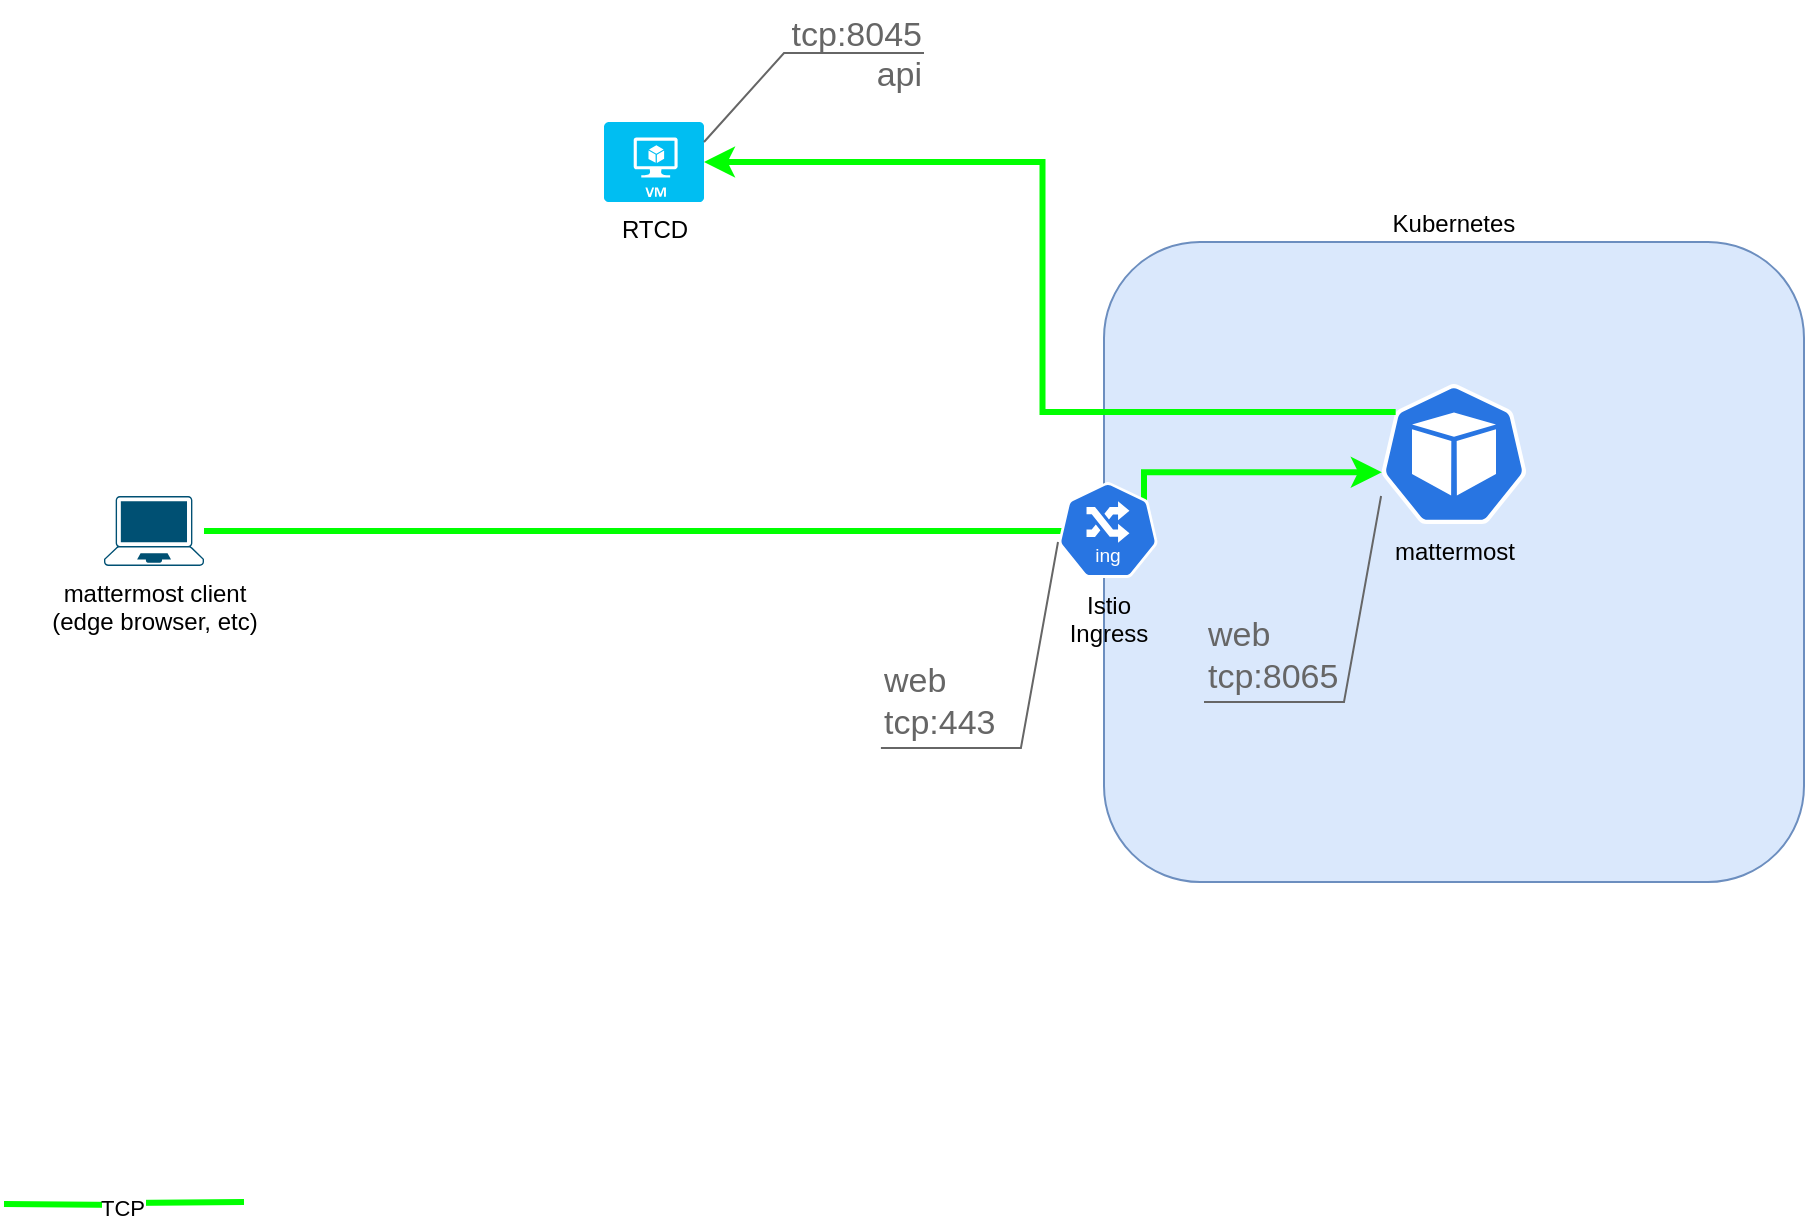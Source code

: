 <mxfile version="26.2.14" pages="2">
  <diagram name="rtcd vm" id="O5fWP2f4NKzEqBK_rM2J">
    <mxGraphModel dx="1434" dy="746" grid="1" gridSize="10" guides="1" tooltips="1" connect="1" arrows="1" fold="1" page="1" pageScale="1" pageWidth="1100" pageHeight="850" math="0" shadow="0">
      <root>
        <mxCell id="0" />
        <mxCell id="1" parent="0" />
        <mxCell id="5oRU0e_QoRcV5nBqJaB--1" value="Kubernetes" style="rounded=1;whiteSpace=wrap;html=1;fillColor=#dae8fc;strokeColor=#6c8ebf;labelPosition=center;verticalLabelPosition=top;align=center;verticalAlign=bottom;" vertex="1" parent="1">
          <mxGeometry x="590" y="200" width="350" height="320" as="geometry" />
        </mxCell>
        <mxCell id="5oRU0e_QoRcV5nBqJaB--2" value="mattermost" style="aspect=fixed;sketch=0;html=1;dashed=0;whitespace=wrap;verticalLabelPosition=bottom;verticalAlign=top;fillColor=#2875E2;strokeColor=#ffffff;points=[[0.005,0.63,0],[0.1,0.2,0],[0.9,0.2,0],[0.5,0,0],[0.995,0.63,0],[0.72,0.99,0],[0.5,1,0],[0.28,0.99,0]];shape=mxgraph.kubernetes.icon2;prIcon=pod" vertex="1" parent="1">
          <mxGeometry x="728.54" y="271" width="72.92" height="70" as="geometry" />
        </mxCell>
        <mxCell id="5oRU0e_QoRcV5nBqJaB--3" value="RTCD" style="verticalLabelPosition=bottom;html=1;verticalAlign=top;align=center;strokeColor=none;fillColor=#00BEF2;shape=mxgraph.azure.virtual_machine;" vertex="1" parent="1">
          <mxGeometry x="340" y="140" width="50" height="40" as="geometry" />
        </mxCell>
        <mxCell id="5oRU0e_QoRcV5nBqJaB--4" value="mattermost client&lt;div&gt;(edge browser, etc)&lt;/div&gt;" style="points=[[0.13,0.02,0],[0.5,0,0],[0.87,0.02,0],[0.885,0.4,0],[0.985,0.985,0],[0.5,1,0],[0.015,0.985,0],[0.115,0.4,0]];verticalLabelPosition=bottom;sketch=0;html=1;verticalAlign=top;aspect=fixed;align=center;pointerEvents=1;shape=mxgraph.cisco19.laptop;fillColor=#005073;strokeColor=none;" vertex="1" parent="1">
          <mxGeometry x="90" y="327" width="50" height="35" as="geometry" />
        </mxCell>
        <mxCell id="5oRU0e_QoRcV5nBqJaB--5" style="edgeStyle=orthogonalEdgeStyle;rounded=0;orthogonalLoop=1;jettySize=auto;html=1;entryX=0.005;entryY=0.63;entryDx=0;entryDy=0;entryPerimeter=0;strokeWidth=3;strokeColor=#00FF00;" edge="1" parent="1" source="5oRU0e_QoRcV5nBqJaB--4" target="5oRU0e_QoRcV5nBqJaB--2">
          <mxGeometry relative="1" as="geometry">
            <Array as="points">
              <mxPoint x="610" y="345" />
              <mxPoint x="610" y="315" />
            </Array>
          </mxGeometry>
        </mxCell>
        <mxCell id="5oRU0e_QoRcV5nBqJaB--6" style="edgeStyle=orthogonalEdgeStyle;rounded=0;orthogonalLoop=1;jettySize=auto;html=1;strokeWidth=3;strokeColor=#00FF00;endArrow=none;startFill=0;" edge="1" parent="1">
          <mxGeometry relative="1" as="geometry">
            <mxPoint x="40" y="681" as="sourcePoint" />
            <mxPoint x="160" y="680" as="targetPoint" />
          </mxGeometry>
        </mxCell>
        <mxCell id="5oRU0e_QoRcV5nBqJaB--7" value="TCP" style="edgeLabel;html=1;align=center;verticalAlign=middle;resizable=0;points=[];" vertex="1" connectable="0" parent="5oRU0e_QoRcV5nBqJaB--6">
          <mxGeometry x="-0.025" y="-1" relative="1" as="geometry">
            <mxPoint as="offset" />
          </mxGeometry>
        </mxCell>
        <mxCell id="5oRU0e_QoRcV5nBqJaB--8" style="edgeStyle=orthogonalEdgeStyle;rounded=0;orthogonalLoop=1;jettySize=auto;html=1;exitX=0.1;exitY=0.2;exitDx=0;exitDy=0;exitPerimeter=0;entryX=1;entryY=0.5;entryDx=0;entryDy=0;entryPerimeter=0;strokeWidth=3;strokeColor=#00FF00;" edge="1" parent="1" source="5oRU0e_QoRcV5nBqJaB--2" target="5oRU0e_QoRcV5nBqJaB--3">
          <mxGeometry relative="1" as="geometry" />
        </mxCell>
        <mxCell id="5oRU0e_QoRcV5nBqJaB--9" value="Istio&lt;div&gt;Ingress&lt;/div&gt;" style="aspect=fixed;sketch=0;html=1;dashed=0;whitespace=wrap;verticalLabelPosition=bottom;verticalAlign=top;fillColor=#2875E2;strokeColor=#ffffff;points=[[0.005,0.63,0],[0.1,0.2,0],[0.9,0.2,0],[0.5,0,0],[0.995,0.63,0],[0.72,0.99,0],[0.5,1,0],[0.28,0.99,0]];shape=mxgraph.kubernetes.icon2;kubernetesLabel=1;prIcon=ing" vertex="1" parent="1">
          <mxGeometry x="567" y="320" width="50" height="48" as="geometry" />
        </mxCell>
        <mxCell id="5oRU0e_QoRcV5nBqJaB--10" value="tcp:8045&lt;br&gt;&lt;div&gt;api&lt;/div&gt;" style="strokeWidth=1;shadow=0;dashed=0;align=center;html=1;shape=mxgraph.mockup.text.callout;linkText=;textSize=17;textColor=#666666;callDir=NE;callStyle=line;fontSize=17;fontColor=#666666;align=right;verticalAlign=top;strokeColor=#666666;" vertex="1" parent="1">
          <mxGeometry x="390" y="80" width="110" height="70" as="geometry" />
        </mxCell>
        <mxCell id="5oRU0e_QoRcV5nBqJaB--12" value="web&lt;div&gt;tcp:8065&lt;/div&gt;" style="strokeWidth=1;shadow=0;dashed=0;align=center;html=1;shape=mxgraph.mockup.text.callout;linkText=;textSize=17;textColor=#666666;callDir=SW;callStyle=line;fontSize=17;fontColor=#666666;align=left;verticalAlign=bottom;strokeColor=#666666;" vertex="1" parent="1">
          <mxGeometry x="640" y="327" width="88.54" height="103" as="geometry" />
        </mxCell>
        <mxCell id="5oRU0e_QoRcV5nBqJaB--13" value="web&lt;div&gt;tcp:443&lt;/div&gt;" style="strokeWidth=1;shadow=0;dashed=0;align=center;html=1;shape=mxgraph.mockup.text.callout;linkText=;textSize=17;textColor=#666666;callDir=SW;callStyle=line;fontSize=17;fontColor=#666666;align=left;verticalAlign=bottom;strokeColor=#666666;" vertex="1" parent="1">
          <mxGeometry x="478.46" y="350" width="88.54" height="103" as="geometry" />
        </mxCell>
      </root>
    </mxGraphModel>
  </diagram>
  <diagram id="3zsyKIyZ6-cN96LavBrV" name="nodeport">
    <mxGraphModel dx="1426" dy="743" grid="1" gridSize="10" guides="1" tooltips="1" connect="1" arrows="1" fold="1" page="1" pageScale="1" pageWidth="1100" pageHeight="850" math="0" shadow="0">
      <root>
        <mxCell id="0" />
        <mxCell id="1" parent="0" />
        <mxCell id="l_toODga9vDxubMpZagS-1" value="Kubernetes" style="rounded=1;whiteSpace=wrap;html=1;fillColor=#dae8fc;strokeColor=#6c8ebf;labelPosition=center;verticalLabelPosition=top;align=center;verticalAlign=bottom;" parent="1" vertex="1">
          <mxGeometry x="590" y="200" width="350" height="320" as="geometry" />
        </mxCell>
        <mxCell id="l_toODga9vDxubMpZagS-2" value="mattermost" style="aspect=fixed;sketch=0;html=1;dashed=0;whitespace=wrap;verticalLabelPosition=middle;verticalAlign=middle;fillColor=#2875E2;strokeColor=#ffffff;points=[[0.005,0.63,0],[0.1,0.2,0],[0.9,0.2,0],[0.5,0,0],[0.995,0.63,0],[0.72,0.99,0],[0.5,1,0],[0.28,0.99,0]];shape=mxgraph.kubernetes.icon2;prIcon=pod;labelPosition=right;align=left;opacity=70;" parent="1" vertex="1">
          <mxGeometry x="758.54" y="220" width="72.92" height="70" as="geometry" />
        </mxCell>
        <mxCell id="l_toODga9vDxubMpZagS-3" value="RTCD&lt;div&gt;replicas: 1&lt;br&gt;&lt;div&gt;&lt;b&gt;NodePort: 30123&lt;/b&gt;&lt;/div&gt;&lt;/div&gt;" style="verticalLabelPosition=bottom;html=1;verticalAlign=top;align=center;strokeColor=none;fillColor=#00BEF2;shape=mxgraph.azure.virtual_machine;opacity=50;" parent="1" vertex="1">
          <mxGeometry x="770" y="411" width="50" height="40" as="geometry" />
        </mxCell>
        <mxCell id="l_toODga9vDxubMpZagS-4" value="mattermost client&lt;div&gt;(edge browser, etc)&lt;/div&gt;" style="points=[[0.13,0.02,0],[0.5,0,0],[0.87,0.02,0],[0.885,0.4,0],[0.985,0.985,0],[0.5,1,0],[0.015,0.985,0],[0.115,0.4,0]];verticalLabelPosition=bottom;sketch=0;html=1;verticalAlign=top;aspect=fixed;align=center;pointerEvents=1;shape=mxgraph.cisco19.laptop;fillColor=#005073;strokeColor=none;" parent="1" vertex="1">
          <mxGeometry x="90" y="327" width="50" height="35" as="geometry" />
        </mxCell>
        <mxCell id="l_toODga9vDxubMpZagS-6" style="edgeStyle=orthogonalEdgeStyle;rounded=0;orthogonalLoop=1;jettySize=auto;html=1;strokeWidth=3;strokeColor=#009A00;endArrow=none;startFill=0;" parent="1" edge="1">
          <mxGeometry relative="1" as="geometry">
            <mxPoint x="112" y="519" as="sourcePoint" />
            <mxPoint x="232" y="518" as="targetPoint" />
          </mxGeometry>
        </mxCell>
        <mxCell id="l_toODga9vDxubMpZagS-7" value="TCP" style="edgeLabel;html=1;align=center;verticalAlign=middle;resizable=0;points=[];" parent="l_toODga9vDxubMpZagS-6" vertex="1" connectable="0">
          <mxGeometry x="-0.025" y="-1" relative="1" as="geometry">
            <mxPoint as="offset" />
          </mxGeometry>
        </mxCell>
        <mxCell id="l_toODga9vDxubMpZagS-8" style="edgeStyle=orthogonalEdgeStyle;rounded=0;orthogonalLoop=1;jettySize=auto;html=1;exitX=0.5;exitY=1;exitDx=0;exitDy=0;exitPerimeter=0;entryX=0.5;entryY=0;entryDx=0;entryDy=0;entryPerimeter=0;strokeWidth=3;strokeColor=#00FF00;startArrow=classic;startFill=1;" parent="1" source="l_toODga9vDxubMpZagS-2" target="l_toODga9vDxubMpZagS-3" edge="1">
          <mxGeometry relative="1" as="geometry" />
        </mxCell>
        <mxCell id="Kne1mPzZdq38PCkMq-cb-7" value="UDP Info&lt;div&gt;for Client&lt;/div&gt;" style="edgeLabel;html=1;align=center;verticalAlign=middle;resizable=0;points=[];fontColor=#0000FF;fontStyle=1" vertex="1" connectable="0" parent="l_toODga9vDxubMpZagS-8">
          <mxGeometry x="-0.174" relative="1" as="geometry">
            <mxPoint as="offset" />
          </mxGeometry>
        </mxCell>
        <mxCell id="l_toODga9vDxubMpZagS-9" value="Istio&lt;div&gt;Ingress&lt;/div&gt;" style="aspect=fixed;sketch=0;html=1;dashed=0;whitespace=wrap;verticalLabelPosition=bottom;verticalAlign=top;fillColor=#2875E2;strokeColor=#ffffff;points=[[0.005,0.63,0],[0.1,0.2,0],[0.9,0.2,0],[0.5,0,0],[0.995,0.63,0],[0.72,0.99,0],[0.5,1,0],[0.28,0.99,0]];shape=mxgraph.kubernetes.icon2;kubernetesLabel=1;prIcon=ing" parent="1" vertex="1">
          <mxGeometry x="567" y="321" width="50" height="48" as="geometry" />
        </mxCell>
        <mxCell id="l_toODga9vDxubMpZagS-17" style="edgeStyle=orthogonalEdgeStyle;rounded=0;orthogonalLoop=1;jettySize=auto;html=1;exitX=0.985;exitY=0.985;exitDx=0;exitDy=0;exitPerimeter=0;entryX=0;entryY=0.5;entryDx=0;entryDy=0;entryPerimeter=0;strokeWidth=3;strokeColor=#0000FF;" parent="1" source="l_toODga9vDxubMpZagS-4" target="l_toODga9vDxubMpZagS-3" edge="1">
          <mxGeometry relative="1" as="geometry">
            <Array as="points">
              <mxPoint x="510" y="362" />
              <mxPoint x="510" y="431" />
            </Array>
          </mxGeometry>
        </mxCell>
        <mxCell id="l_toODga9vDxubMpZagS-15" value="Azure LB&lt;div&gt;&lt;font style=&quot;color: rgb(255, 128, 0);&quot;&gt;&lt;b style=&quot;&quot;&gt;80 (TCP)&lt;/b&gt;&lt;/font&gt;&lt;/div&gt;&lt;div&gt;&lt;font style=&quot;color: rgb(255, 128, 0);&quot;&gt;&lt;b&gt;443 (TCP)&lt;/b&gt;&lt;/font&gt;&lt;/div&gt;&lt;div&gt;&lt;b&gt;&lt;font style=&quot;color: rgb(255, 128, 0);&quot;&gt;8443 (UDP)&lt;/font&gt;&lt;/b&gt;&lt;/div&gt;" style="outlineConnect=0;dashed=0;verticalLabelPosition=bottom;verticalAlign=top;align=center;html=1;shape=mxgraph.aws3.classic_load_balancer;fillColor=#F58536;gradientColor=none;" parent="1" vertex="1">
          <mxGeometry x="340" y="330" width="50" height="45" as="geometry" />
        </mxCell>
        <mxCell id="l_toODga9vDxubMpZagS-18" style="edgeStyle=orthogonalEdgeStyle;rounded=0;orthogonalLoop=1;jettySize=auto;html=1;strokeWidth=3;strokeColor=#0000FF;endArrow=none;startFill=0;" parent="1" edge="1">
          <mxGeometry relative="1" as="geometry">
            <mxPoint x="112" y="501" as="sourcePoint" />
            <mxPoint x="232" y="500" as="targetPoint" />
          </mxGeometry>
        </mxCell>
        <mxCell id="l_toODga9vDxubMpZagS-19" value="UDP" style="edgeLabel;html=1;align=center;verticalAlign=middle;resizable=0;points=[];" parent="l_toODga9vDxubMpZagS-18" vertex="1" connectable="0">
          <mxGeometry x="-0.025" y="-1" relative="1" as="geometry">
            <mxPoint as="offset" />
          </mxGeometry>
        </mxCell>
        <mxCell id="LrroqsVYPY0s_gGEzE_g-3" style="edgeStyle=orthogonalEdgeStyle;rounded=0;orthogonalLoop=1;jettySize=auto;html=1;exitX=0.5;exitY=1;exitDx=0;exitDy=0;exitPerimeter=0;entryX=0.5;entryY=0;entryDx=0;entryDy=0;entryPerimeter=0;strokeWidth=3;strokeColor=#009A00;dashed=1;" parent="1" source="l_toODga9vDxubMpZagS-2" target="l_toODga9vDxubMpZagS-4" edge="1">
          <mxGeometry relative="1" as="geometry">
            <Array as="points">
              <mxPoint x="795" y="270" />
              <mxPoint x="766" y="270" />
              <mxPoint x="766" y="300" />
              <mxPoint x="115" y="300" />
            </Array>
          </mxGeometry>
        </mxCell>
        <mxCell id="LrroqsVYPY0s_gGEzE_g-4" value="UDP&lt;div&gt;Info for&lt;/div&gt;&lt;div&gt;RTCD&lt;/div&gt;" style="edgeLabel;html=1;align=center;verticalAlign=middle;resizable=0;points=[];fontStyle=1;fontColor=#0000FF;" parent="LrroqsVYPY0s_gGEzE_g-3" vertex="1" connectable="0">
          <mxGeometry x="-0.049" y="1" relative="1" as="geometry">
            <mxPoint as="offset" />
          </mxGeometry>
        </mxCell>
        <mxCell id="LrroqsVYPY0s_gGEzE_g-6" value="Start here&lt;div&gt;Client inits call&lt;/div&gt;" style="strokeWidth=2;shadow=0;dashed=0;align=center;html=1;shape=mxgraph.mockup.text.callout;linkText=;textSize=17;textColor=#666666;callDir=NE;callStyle=line;fontSize=17;fontColor=#009A00;align=right;verticalAlign=top;strokeColor=#666666;fontStyle=1" parent="1" vertex="1">
          <mxGeometry x="150" y="290" width="130" height="50" as="geometry" />
        </mxCell>
        <mxCell id="LrroqsVYPY0s_gGEzE_g-7" style="edgeStyle=orthogonalEdgeStyle;rounded=0;orthogonalLoop=1;jettySize=auto;html=1;exitX=0.005;exitY=0.63;exitDx=0;exitDy=0;exitPerimeter=0;entryX=0.5;entryY=1;entryDx=0;entryDy=0;entryPerimeter=0;strokeWidth=3;strokeColor=#009A00;dashed=1;" parent="1" source="l_toODga9vDxubMpZagS-2" target="l_toODga9vDxubMpZagS-2" edge="1">
          <mxGeometry relative="1" as="geometry">
            <Array as="points">
              <mxPoint x="795" y="264" />
            </Array>
          </mxGeometry>
        </mxCell>
        <mxCell id="Kne1mPzZdq38PCkMq-cb-3" value="TCP/30443&lt;div&gt;TCP/30080&lt;/div&gt;" style="text;html=1;align=center;verticalAlign=middle;whiteSpace=wrap;rounded=0;fontColor=#FF8000;fontStyle=1" vertex="1" parent="1">
          <mxGeometry x="511" y="310" width="60" height="30" as="geometry" />
        </mxCell>
        <mxCell id="Kne1mPzZdq38PCkMq-cb-4" value="Port Number" style="text;html=1;align=center;verticalAlign=middle;whiteSpace=wrap;rounded=0;fontColor=#FF8000;fontStyle=1" vertex="1" parent="1">
          <mxGeometry x="130" y="571" width="80" height="30" as="geometry" />
        </mxCell>
        <mxCell id="Kne1mPzZdq38PCkMq-cb-5" value="TCP/8065" style="text;html=1;align=center;verticalAlign=middle;whiteSpace=wrap;rounded=0;fontColor=#FF8000;fontStyle=1" vertex="1" parent="1">
          <mxGeometry x="690" y="260" width="80" height="30" as="geometry" />
        </mxCell>
        <mxCell id="Kne1mPzZdq38PCkMq-cb-6" value="TCP/8045" style="text;html=1;align=center;verticalAlign=middle;whiteSpace=wrap;rounded=0;fontColor=#FF8000;fontStyle=1" vertex="1" parent="1">
          <mxGeometry x="730" y="381" width="80" height="30" as="geometry" />
        </mxCell>
        <mxCell id="Kne1mPzZdq38PCkMq-cb-8" value="UDP/30123" style="text;html=1;align=center;verticalAlign=middle;whiteSpace=wrap;rounded=0;fontColor=#FF8000;fontStyle=1" vertex="1" parent="1">
          <mxGeometry x="690" y="430" width="80" height="30" as="geometry" />
        </mxCell>
        <mxCell id="Kne1mPzZdq38PCkMq-cb-9" style="edgeStyle=orthogonalEdgeStyle;rounded=0;orthogonalLoop=1;jettySize=auto;html=1;exitX=0.005;exitY=0.63;exitDx=0;exitDy=0;exitPerimeter=0;entryX=0.72;entryY=0.714;entryDx=0;entryDy=0;entryPerimeter=0;strokeColor=#009A00;strokeWidth=3;startArrow=classic;startFill=0;endArrow=none;" edge="1" parent="1" source="l_toODga9vDxubMpZagS-9" target="l_toODga9vDxubMpZagS-4">
          <mxGeometry relative="1" as="geometry" />
        </mxCell>
        <mxCell id="Kne1mPzZdq38PCkMq-cb-10" style="edgeStyle=orthogonalEdgeStyle;rounded=0;orthogonalLoop=1;jettySize=auto;html=1;exitX=0.995;exitY=0.63;exitDx=0;exitDy=0;exitPerimeter=0;entryX=0.143;entryY=0.714;entryDx=0;entryDy=0;entryPerimeter=0;strokeColor=#00FF00;strokeWidth=3;flowAnimation=0;shadow=0;fillColor=#d5e8d4;" edge="1" parent="1" source="l_toODga9vDxubMpZagS-9" target="l_toODga9vDxubMpZagS-2">
          <mxGeometry relative="1" as="geometry" />
        </mxCell>
        <mxCell id="Kne1mPzZdq38PCkMq-cb-11" style="edgeStyle=orthogonalEdgeStyle;rounded=0;orthogonalLoop=1;jettySize=auto;html=1;strokeWidth=3;strokeColor=#00FF00;endArrow=none;startFill=0;" edge="1" parent="1">
          <mxGeometry relative="1" as="geometry">
            <mxPoint x="112" y="539" as="sourcePoint" />
            <mxPoint x="232" y="538" as="targetPoint" />
          </mxGeometry>
        </mxCell>
        <mxCell id="Kne1mPzZdq38PCkMq-cb-12" value="TCP (mTLS)" style="edgeLabel;html=1;align=center;verticalAlign=middle;resizable=0;points=[];" vertex="1" connectable="0" parent="Kne1mPzZdq38PCkMq-cb-11">
          <mxGeometry x="-0.025" y="-1" relative="1" as="geometry">
            <mxPoint x="-1" y="1" as="offset" />
          </mxGeometry>
        </mxCell>
        <mxCell id="Kne1mPzZdq38PCkMq-cb-13" style="edgeStyle=orthogonalEdgeStyle;rounded=0;orthogonalLoop=1;jettySize=auto;html=1;strokeWidth=3;strokeColor=#009A00;endArrow=none;startFill=0;dashed=1;" edge="1" parent="1">
          <mxGeometry relative="1" as="geometry">
            <mxPoint x="110" y="561" as="sourcePoint" />
            <mxPoint x="230" y="560" as="targetPoint" />
          </mxGeometry>
        </mxCell>
        <mxCell id="Kne1mPzZdq38PCkMq-cb-14" value="TCP&amp;nbsp; RX" style="edgeLabel;html=1;align=center;verticalAlign=middle;resizable=0;points=[];" vertex="1" connectable="0" parent="Kne1mPzZdq38PCkMq-cb-13">
          <mxGeometry x="-0.025" y="-1" relative="1" as="geometry">
            <mxPoint as="offset" />
          </mxGeometry>
        </mxCell>
        <mxCell id="Kne1mPzZdq38PCkMq-cb-15" value="(this is not a new session, but return packets on original established session)" style="text;html=1;align=center;verticalAlign=middle;whiteSpace=wrap;rounded=0;" vertex="1" parent="1">
          <mxGeometry x="220" y="550" width="220" height="30" as="geometry" />
        </mxCell>
      </root>
    </mxGraphModel>
  </diagram>
</mxfile>

